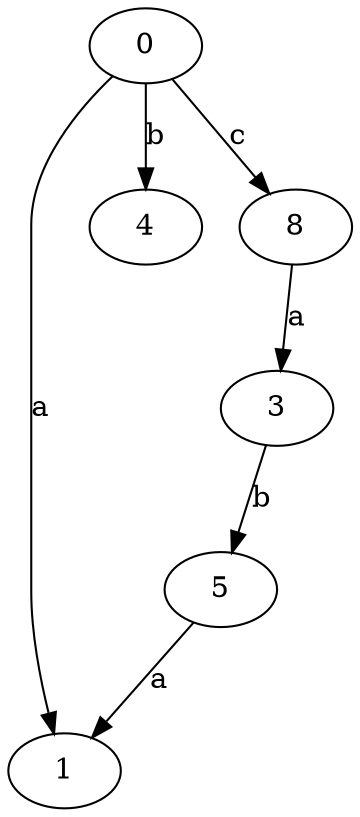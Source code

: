 strict digraph  {
1;
3;
4;
5;
0;
8;
3 -> 5  [label=b];
5 -> 1  [label=a];
0 -> 1  [label=a];
0 -> 4  [label=b];
0 -> 8  [label=c];
8 -> 3  [label=a];
}
